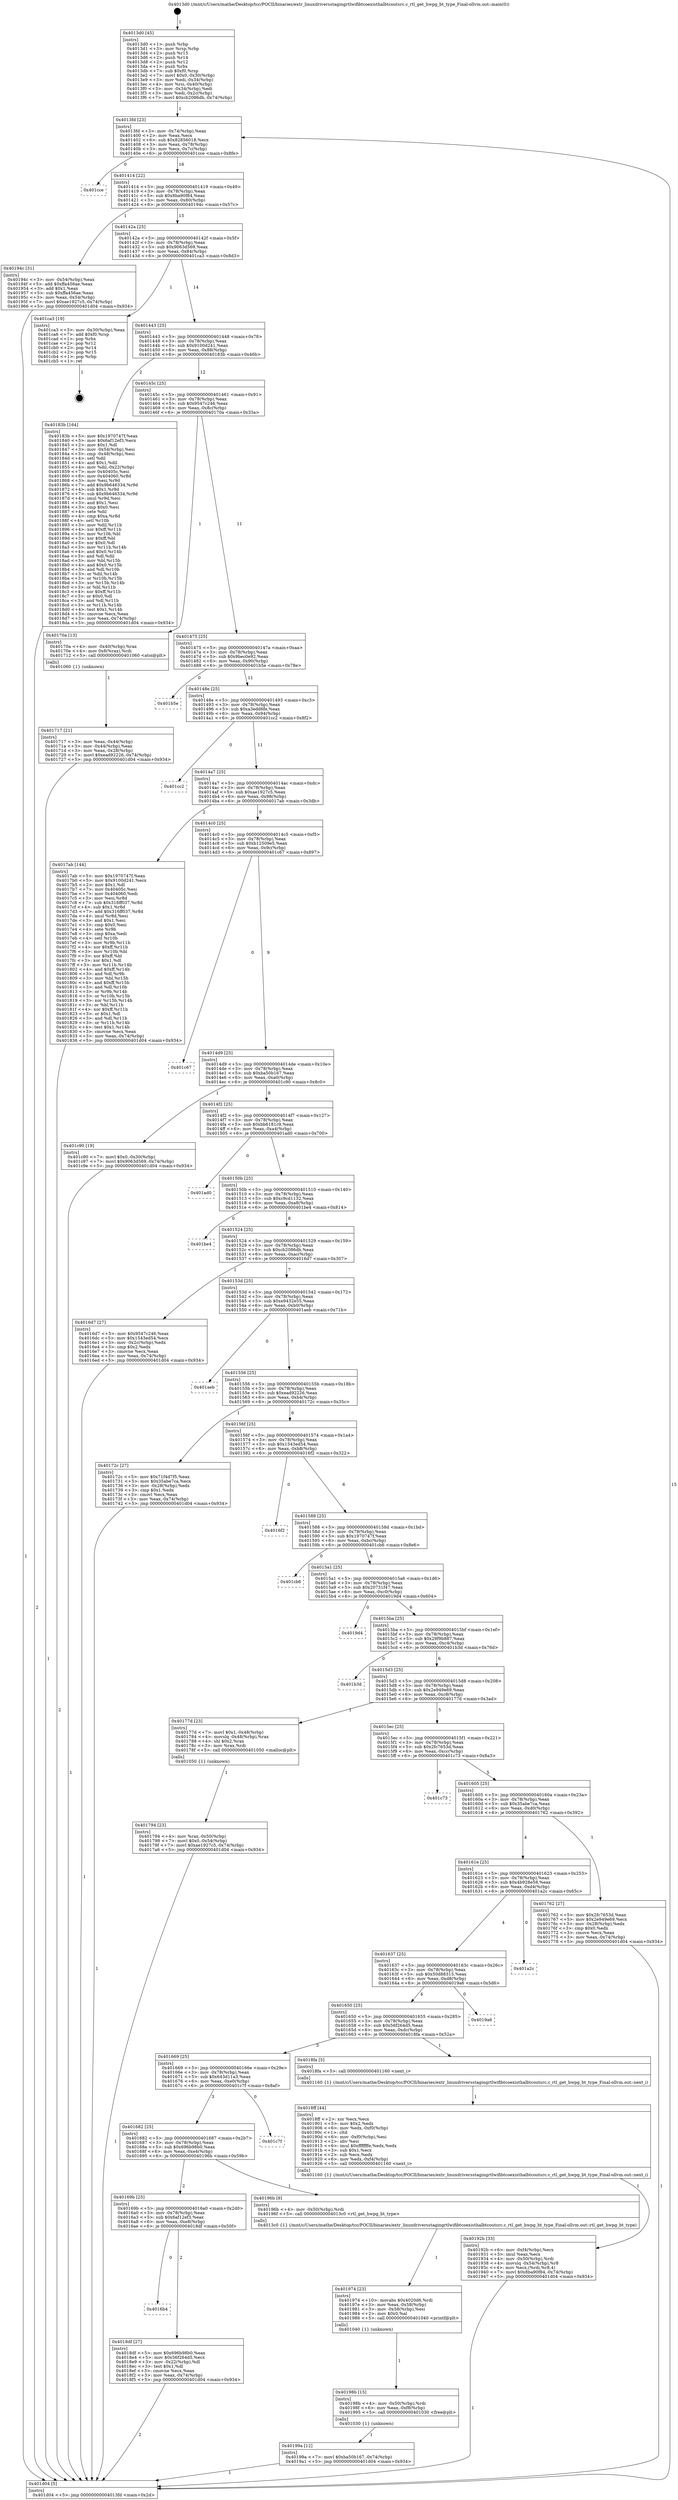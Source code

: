 digraph "0x4013d0" {
  label = "0x4013d0 (/mnt/c/Users/mathe/Desktop/tcc/POCII/binaries/extr_linuxdriversstagingrtlwifibtcoexisthalbtcoutsrc.c_rtl_get_hwpg_bt_type_Final-ollvm.out::main(0))"
  labelloc = "t"
  node[shape=record]

  Entry [label="",width=0.3,height=0.3,shape=circle,fillcolor=black,style=filled]
  "0x4013fd" [label="{
     0x4013fd [23]\l
     | [instrs]\l
     &nbsp;&nbsp;0x4013fd \<+3\>: mov -0x74(%rbp),%eax\l
     &nbsp;&nbsp;0x401400 \<+2\>: mov %eax,%ecx\l
     &nbsp;&nbsp;0x401402 \<+6\>: sub $0x82856018,%ecx\l
     &nbsp;&nbsp;0x401408 \<+3\>: mov %eax,-0x78(%rbp)\l
     &nbsp;&nbsp;0x40140b \<+3\>: mov %ecx,-0x7c(%rbp)\l
     &nbsp;&nbsp;0x40140e \<+6\>: je 0000000000401cce \<main+0x8fe\>\l
  }"]
  "0x401cce" [label="{
     0x401cce\l
  }", style=dashed]
  "0x401414" [label="{
     0x401414 [22]\l
     | [instrs]\l
     &nbsp;&nbsp;0x401414 \<+5\>: jmp 0000000000401419 \<main+0x49\>\l
     &nbsp;&nbsp;0x401419 \<+3\>: mov -0x78(%rbp),%eax\l
     &nbsp;&nbsp;0x40141c \<+5\>: sub $0x8ba90f84,%eax\l
     &nbsp;&nbsp;0x401421 \<+3\>: mov %eax,-0x80(%rbp)\l
     &nbsp;&nbsp;0x401424 \<+6\>: je 000000000040194c \<main+0x57c\>\l
  }"]
  Exit [label="",width=0.3,height=0.3,shape=circle,fillcolor=black,style=filled,peripheries=2]
  "0x40194c" [label="{
     0x40194c [31]\l
     | [instrs]\l
     &nbsp;&nbsp;0x40194c \<+3\>: mov -0x54(%rbp),%eax\l
     &nbsp;&nbsp;0x40194f \<+5\>: add $0xffa456ae,%eax\l
     &nbsp;&nbsp;0x401954 \<+3\>: add $0x1,%eax\l
     &nbsp;&nbsp;0x401957 \<+5\>: sub $0xffa456ae,%eax\l
     &nbsp;&nbsp;0x40195c \<+3\>: mov %eax,-0x54(%rbp)\l
     &nbsp;&nbsp;0x40195f \<+7\>: movl $0xae1927c5,-0x74(%rbp)\l
     &nbsp;&nbsp;0x401966 \<+5\>: jmp 0000000000401d04 \<main+0x934\>\l
  }"]
  "0x40142a" [label="{
     0x40142a [25]\l
     | [instrs]\l
     &nbsp;&nbsp;0x40142a \<+5\>: jmp 000000000040142f \<main+0x5f\>\l
     &nbsp;&nbsp;0x40142f \<+3\>: mov -0x78(%rbp),%eax\l
     &nbsp;&nbsp;0x401432 \<+5\>: sub $0x9063d569,%eax\l
     &nbsp;&nbsp;0x401437 \<+6\>: mov %eax,-0x84(%rbp)\l
     &nbsp;&nbsp;0x40143d \<+6\>: je 0000000000401ca3 \<main+0x8d3\>\l
  }"]
  "0x40199a" [label="{
     0x40199a [12]\l
     | [instrs]\l
     &nbsp;&nbsp;0x40199a \<+7\>: movl $0xba50b167,-0x74(%rbp)\l
     &nbsp;&nbsp;0x4019a1 \<+5\>: jmp 0000000000401d04 \<main+0x934\>\l
  }"]
  "0x401ca3" [label="{
     0x401ca3 [19]\l
     | [instrs]\l
     &nbsp;&nbsp;0x401ca3 \<+3\>: mov -0x30(%rbp),%eax\l
     &nbsp;&nbsp;0x401ca6 \<+7\>: add $0xf0,%rsp\l
     &nbsp;&nbsp;0x401cad \<+1\>: pop %rbx\l
     &nbsp;&nbsp;0x401cae \<+2\>: pop %r12\l
     &nbsp;&nbsp;0x401cb0 \<+2\>: pop %r14\l
     &nbsp;&nbsp;0x401cb2 \<+2\>: pop %r15\l
     &nbsp;&nbsp;0x401cb4 \<+1\>: pop %rbp\l
     &nbsp;&nbsp;0x401cb5 \<+1\>: ret\l
  }"]
  "0x401443" [label="{
     0x401443 [25]\l
     | [instrs]\l
     &nbsp;&nbsp;0x401443 \<+5\>: jmp 0000000000401448 \<main+0x78\>\l
     &nbsp;&nbsp;0x401448 \<+3\>: mov -0x78(%rbp),%eax\l
     &nbsp;&nbsp;0x40144b \<+5\>: sub $0x9100d241,%eax\l
     &nbsp;&nbsp;0x401450 \<+6\>: mov %eax,-0x88(%rbp)\l
     &nbsp;&nbsp;0x401456 \<+6\>: je 000000000040183b \<main+0x46b\>\l
  }"]
  "0x40198b" [label="{
     0x40198b [15]\l
     | [instrs]\l
     &nbsp;&nbsp;0x40198b \<+4\>: mov -0x50(%rbp),%rdi\l
     &nbsp;&nbsp;0x40198f \<+6\>: mov %eax,-0xf8(%rbp)\l
     &nbsp;&nbsp;0x401995 \<+5\>: call 0000000000401030 \<free@plt\>\l
     | [calls]\l
     &nbsp;&nbsp;0x401030 \{1\} (unknown)\l
  }"]
  "0x40183b" [label="{
     0x40183b [164]\l
     | [instrs]\l
     &nbsp;&nbsp;0x40183b \<+5\>: mov $0x1970747f,%eax\l
     &nbsp;&nbsp;0x401840 \<+5\>: mov $0x6af12ef3,%ecx\l
     &nbsp;&nbsp;0x401845 \<+2\>: mov $0x1,%dl\l
     &nbsp;&nbsp;0x401847 \<+3\>: mov -0x54(%rbp),%esi\l
     &nbsp;&nbsp;0x40184a \<+3\>: cmp -0x48(%rbp),%esi\l
     &nbsp;&nbsp;0x40184d \<+4\>: setl %dil\l
     &nbsp;&nbsp;0x401851 \<+4\>: and $0x1,%dil\l
     &nbsp;&nbsp;0x401855 \<+4\>: mov %dil,-0x22(%rbp)\l
     &nbsp;&nbsp;0x401859 \<+7\>: mov 0x40405c,%esi\l
     &nbsp;&nbsp;0x401860 \<+8\>: mov 0x404060,%r8d\l
     &nbsp;&nbsp;0x401868 \<+3\>: mov %esi,%r9d\l
     &nbsp;&nbsp;0x40186b \<+7\>: add $0x9b646334,%r9d\l
     &nbsp;&nbsp;0x401872 \<+4\>: sub $0x1,%r9d\l
     &nbsp;&nbsp;0x401876 \<+7\>: sub $0x9b646334,%r9d\l
     &nbsp;&nbsp;0x40187d \<+4\>: imul %r9d,%esi\l
     &nbsp;&nbsp;0x401881 \<+3\>: and $0x1,%esi\l
     &nbsp;&nbsp;0x401884 \<+3\>: cmp $0x0,%esi\l
     &nbsp;&nbsp;0x401887 \<+4\>: sete %dil\l
     &nbsp;&nbsp;0x40188b \<+4\>: cmp $0xa,%r8d\l
     &nbsp;&nbsp;0x40188f \<+4\>: setl %r10b\l
     &nbsp;&nbsp;0x401893 \<+3\>: mov %dil,%r11b\l
     &nbsp;&nbsp;0x401896 \<+4\>: xor $0xff,%r11b\l
     &nbsp;&nbsp;0x40189a \<+3\>: mov %r10b,%bl\l
     &nbsp;&nbsp;0x40189d \<+3\>: xor $0xff,%bl\l
     &nbsp;&nbsp;0x4018a0 \<+3\>: xor $0x0,%dl\l
     &nbsp;&nbsp;0x4018a3 \<+3\>: mov %r11b,%r14b\l
     &nbsp;&nbsp;0x4018a6 \<+4\>: and $0x0,%r14b\l
     &nbsp;&nbsp;0x4018aa \<+3\>: and %dl,%dil\l
     &nbsp;&nbsp;0x4018ad \<+3\>: mov %bl,%r15b\l
     &nbsp;&nbsp;0x4018b0 \<+4\>: and $0x0,%r15b\l
     &nbsp;&nbsp;0x4018b4 \<+3\>: and %dl,%r10b\l
     &nbsp;&nbsp;0x4018b7 \<+3\>: or %dil,%r14b\l
     &nbsp;&nbsp;0x4018ba \<+3\>: or %r10b,%r15b\l
     &nbsp;&nbsp;0x4018bd \<+3\>: xor %r15b,%r14b\l
     &nbsp;&nbsp;0x4018c0 \<+3\>: or %bl,%r11b\l
     &nbsp;&nbsp;0x4018c3 \<+4\>: xor $0xff,%r11b\l
     &nbsp;&nbsp;0x4018c7 \<+3\>: or $0x0,%dl\l
     &nbsp;&nbsp;0x4018ca \<+3\>: and %dl,%r11b\l
     &nbsp;&nbsp;0x4018cd \<+3\>: or %r11b,%r14b\l
     &nbsp;&nbsp;0x4018d0 \<+4\>: test $0x1,%r14b\l
     &nbsp;&nbsp;0x4018d4 \<+3\>: cmovne %ecx,%eax\l
     &nbsp;&nbsp;0x4018d7 \<+3\>: mov %eax,-0x74(%rbp)\l
     &nbsp;&nbsp;0x4018da \<+5\>: jmp 0000000000401d04 \<main+0x934\>\l
  }"]
  "0x40145c" [label="{
     0x40145c [25]\l
     | [instrs]\l
     &nbsp;&nbsp;0x40145c \<+5\>: jmp 0000000000401461 \<main+0x91\>\l
     &nbsp;&nbsp;0x401461 \<+3\>: mov -0x78(%rbp),%eax\l
     &nbsp;&nbsp;0x401464 \<+5\>: sub $0x9547c246,%eax\l
     &nbsp;&nbsp;0x401469 \<+6\>: mov %eax,-0x8c(%rbp)\l
     &nbsp;&nbsp;0x40146f \<+6\>: je 000000000040170a \<main+0x33a\>\l
  }"]
  "0x401974" [label="{
     0x401974 [23]\l
     | [instrs]\l
     &nbsp;&nbsp;0x401974 \<+10\>: movabs $0x4020d6,%rdi\l
     &nbsp;&nbsp;0x40197e \<+3\>: mov %eax,-0x58(%rbp)\l
     &nbsp;&nbsp;0x401981 \<+3\>: mov -0x58(%rbp),%esi\l
     &nbsp;&nbsp;0x401984 \<+2\>: mov $0x0,%al\l
     &nbsp;&nbsp;0x401986 \<+5\>: call 0000000000401040 \<printf@plt\>\l
     | [calls]\l
     &nbsp;&nbsp;0x401040 \{1\} (unknown)\l
  }"]
  "0x40170a" [label="{
     0x40170a [13]\l
     | [instrs]\l
     &nbsp;&nbsp;0x40170a \<+4\>: mov -0x40(%rbp),%rax\l
     &nbsp;&nbsp;0x40170e \<+4\>: mov 0x8(%rax),%rdi\l
     &nbsp;&nbsp;0x401712 \<+5\>: call 0000000000401060 \<atoi@plt\>\l
     | [calls]\l
     &nbsp;&nbsp;0x401060 \{1\} (unknown)\l
  }"]
  "0x401475" [label="{
     0x401475 [25]\l
     | [instrs]\l
     &nbsp;&nbsp;0x401475 \<+5\>: jmp 000000000040147a \<main+0xaa\>\l
     &nbsp;&nbsp;0x40147a \<+3\>: mov -0x78(%rbp),%eax\l
     &nbsp;&nbsp;0x40147d \<+5\>: sub $0x9bec0e92,%eax\l
     &nbsp;&nbsp;0x401482 \<+6\>: mov %eax,-0x90(%rbp)\l
     &nbsp;&nbsp;0x401488 \<+6\>: je 0000000000401b5e \<main+0x78e\>\l
  }"]
  "0x40192b" [label="{
     0x40192b [33]\l
     | [instrs]\l
     &nbsp;&nbsp;0x40192b \<+6\>: mov -0xf4(%rbp),%ecx\l
     &nbsp;&nbsp;0x401931 \<+3\>: imul %eax,%ecx\l
     &nbsp;&nbsp;0x401934 \<+4\>: mov -0x50(%rbp),%rdi\l
     &nbsp;&nbsp;0x401938 \<+4\>: movslq -0x54(%rbp),%r8\l
     &nbsp;&nbsp;0x40193c \<+4\>: mov %ecx,(%rdi,%r8,4)\l
     &nbsp;&nbsp;0x401940 \<+7\>: movl $0x8ba90f84,-0x74(%rbp)\l
     &nbsp;&nbsp;0x401947 \<+5\>: jmp 0000000000401d04 \<main+0x934\>\l
  }"]
  "0x401b5e" [label="{
     0x401b5e\l
  }", style=dashed]
  "0x40148e" [label="{
     0x40148e [25]\l
     | [instrs]\l
     &nbsp;&nbsp;0x40148e \<+5\>: jmp 0000000000401493 \<main+0xc3\>\l
     &nbsp;&nbsp;0x401493 \<+3\>: mov -0x78(%rbp),%eax\l
     &nbsp;&nbsp;0x401496 \<+5\>: sub $0xa3edd6fe,%eax\l
     &nbsp;&nbsp;0x40149b \<+6\>: mov %eax,-0x94(%rbp)\l
     &nbsp;&nbsp;0x4014a1 \<+6\>: je 0000000000401cc2 \<main+0x8f2\>\l
  }"]
  "0x4018ff" [label="{
     0x4018ff [44]\l
     | [instrs]\l
     &nbsp;&nbsp;0x4018ff \<+2\>: xor %ecx,%ecx\l
     &nbsp;&nbsp;0x401901 \<+5\>: mov $0x2,%edx\l
     &nbsp;&nbsp;0x401906 \<+6\>: mov %edx,-0xf0(%rbp)\l
     &nbsp;&nbsp;0x40190c \<+1\>: cltd\l
     &nbsp;&nbsp;0x40190d \<+6\>: mov -0xf0(%rbp),%esi\l
     &nbsp;&nbsp;0x401913 \<+2\>: idiv %esi\l
     &nbsp;&nbsp;0x401915 \<+6\>: imul $0xfffffffe,%edx,%edx\l
     &nbsp;&nbsp;0x40191b \<+3\>: sub $0x1,%ecx\l
     &nbsp;&nbsp;0x40191e \<+2\>: sub %ecx,%edx\l
     &nbsp;&nbsp;0x401920 \<+6\>: mov %edx,-0xf4(%rbp)\l
     &nbsp;&nbsp;0x401926 \<+5\>: call 0000000000401160 \<next_i\>\l
     | [calls]\l
     &nbsp;&nbsp;0x401160 \{1\} (/mnt/c/Users/mathe/Desktop/tcc/POCII/binaries/extr_linuxdriversstagingrtlwifibtcoexisthalbtcoutsrc.c_rtl_get_hwpg_bt_type_Final-ollvm.out::next_i)\l
  }"]
  "0x401cc2" [label="{
     0x401cc2\l
  }", style=dashed]
  "0x4014a7" [label="{
     0x4014a7 [25]\l
     | [instrs]\l
     &nbsp;&nbsp;0x4014a7 \<+5\>: jmp 00000000004014ac \<main+0xdc\>\l
     &nbsp;&nbsp;0x4014ac \<+3\>: mov -0x78(%rbp),%eax\l
     &nbsp;&nbsp;0x4014af \<+5\>: sub $0xae1927c5,%eax\l
     &nbsp;&nbsp;0x4014b4 \<+6\>: mov %eax,-0x98(%rbp)\l
     &nbsp;&nbsp;0x4014ba \<+6\>: je 00000000004017ab \<main+0x3db\>\l
  }"]
  "0x4016b4" [label="{
     0x4016b4\l
  }", style=dashed]
  "0x4017ab" [label="{
     0x4017ab [144]\l
     | [instrs]\l
     &nbsp;&nbsp;0x4017ab \<+5\>: mov $0x1970747f,%eax\l
     &nbsp;&nbsp;0x4017b0 \<+5\>: mov $0x9100d241,%ecx\l
     &nbsp;&nbsp;0x4017b5 \<+2\>: mov $0x1,%dl\l
     &nbsp;&nbsp;0x4017b7 \<+7\>: mov 0x40405c,%esi\l
     &nbsp;&nbsp;0x4017be \<+7\>: mov 0x404060,%edi\l
     &nbsp;&nbsp;0x4017c5 \<+3\>: mov %esi,%r8d\l
     &nbsp;&nbsp;0x4017c8 \<+7\>: sub $0x316ff037,%r8d\l
     &nbsp;&nbsp;0x4017cf \<+4\>: sub $0x1,%r8d\l
     &nbsp;&nbsp;0x4017d3 \<+7\>: add $0x316ff037,%r8d\l
     &nbsp;&nbsp;0x4017da \<+4\>: imul %r8d,%esi\l
     &nbsp;&nbsp;0x4017de \<+3\>: and $0x1,%esi\l
     &nbsp;&nbsp;0x4017e1 \<+3\>: cmp $0x0,%esi\l
     &nbsp;&nbsp;0x4017e4 \<+4\>: sete %r9b\l
     &nbsp;&nbsp;0x4017e8 \<+3\>: cmp $0xa,%edi\l
     &nbsp;&nbsp;0x4017eb \<+4\>: setl %r10b\l
     &nbsp;&nbsp;0x4017ef \<+3\>: mov %r9b,%r11b\l
     &nbsp;&nbsp;0x4017f2 \<+4\>: xor $0xff,%r11b\l
     &nbsp;&nbsp;0x4017f6 \<+3\>: mov %r10b,%bl\l
     &nbsp;&nbsp;0x4017f9 \<+3\>: xor $0xff,%bl\l
     &nbsp;&nbsp;0x4017fc \<+3\>: xor $0x1,%dl\l
     &nbsp;&nbsp;0x4017ff \<+3\>: mov %r11b,%r14b\l
     &nbsp;&nbsp;0x401802 \<+4\>: and $0xff,%r14b\l
     &nbsp;&nbsp;0x401806 \<+3\>: and %dl,%r9b\l
     &nbsp;&nbsp;0x401809 \<+3\>: mov %bl,%r15b\l
     &nbsp;&nbsp;0x40180c \<+4\>: and $0xff,%r15b\l
     &nbsp;&nbsp;0x401810 \<+3\>: and %dl,%r10b\l
     &nbsp;&nbsp;0x401813 \<+3\>: or %r9b,%r14b\l
     &nbsp;&nbsp;0x401816 \<+3\>: or %r10b,%r15b\l
     &nbsp;&nbsp;0x401819 \<+3\>: xor %r15b,%r14b\l
     &nbsp;&nbsp;0x40181c \<+3\>: or %bl,%r11b\l
     &nbsp;&nbsp;0x40181f \<+4\>: xor $0xff,%r11b\l
     &nbsp;&nbsp;0x401823 \<+3\>: or $0x1,%dl\l
     &nbsp;&nbsp;0x401826 \<+3\>: and %dl,%r11b\l
     &nbsp;&nbsp;0x401829 \<+3\>: or %r11b,%r14b\l
     &nbsp;&nbsp;0x40182c \<+4\>: test $0x1,%r14b\l
     &nbsp;&nbsp;0x401830 \<+3\>: cmovne %ecx,%eax\l
     &nbsp;&nbsp;0x401833 \<+3\>: mov %eax,-0x74(%rbp)\l
     &nbsp;&nbsp;0x401836 \<+5\>: jmp 0000000000401d04 \<main+0x934\>\l
  }"]
  "0x4014c0" [label="{
     0x4014c0 [25]\l
     | [instrs]\l
     &nbsp;&nbsp;0x4014c0 \<+5\>: jmp 00000000004014c5 \<main+0xf5\>\l
     &nbsp;&nbsp;0x4014c5 \<+3\>: mov -0x78(%rbp),%eax\l
     &nbsp;&nbsp;0x4014c8 \<+5\>: sub $0xb12509e5,%eax\l
     &nbsp;&nbsp;0x4014cd \<+6\>: mov %eax,-0x9c(%rbp)\l
     &nbsp;&nbsp;0x4014d3 \<+6\>: je 0000000000401c67 \<main+0x897\>\l
  }"]
  "0x4018df" [label="{
     0x4018df [27]\l
     | [instrs]\l
     &nbsp;&nbsp;0x4018df \<+5\>: mov $0x696b98b0,%eax\l
     &nbsp;&nbsp;0x4018e4 \<+5\>: mov $0x56f264d5,%ecx\l
     &nbsp;&nbsp;0x4018e9 \<+3\>: mov -0x22(%rbp),%dl\l
     &nbsp;&nbsp;0x4018ec \<+3\>: test $0x1,%dl\l
     &nbsp;&nbsp;0x4018ef \<+3\>: cmovne %ecx,%eax\l
     &nbsp;&nbsp;0x4018f2 \<+3\>: mov %eax,-0x74(%rbp)\l
     &nbsp;&nbsp;0x4018f5 \<+5\>: jmp 0000000000401d04 \<main+0x934\>\l
  }"]
  "0x401c67" [label="{
     0x401c67\l
  }", style=dashed]
  "0x4014d9" [label="{
     0x4014d9 [25]\l
     | [instrs]\l
     &nbsp;&nbsp;0x4014d9 \<+5\>: jmp 00000000004014de \<main+0x10e\>\l
     &nbsp;&nbsp;0x4014de \<+3\>: mov -0x78(%rbp),%eax\l
     &nbsp;&nbsp;0x4014e1 \<+5\>: sub $0xba50b167,%eax\l
     &nbsp;&nbsp;0x4014e6 \<+6\>: mov %eax,-0xa0(%rbp)\l
     &nbsp;&nbsp;0x4014ec \<+6\>: je 0000000000401c90 \<main+0x8c0\>\l
  }"]
  "0x40169b" [label="{
     0x40169b [25]\l
     | [instrs]\l
     &nbsp;&nbsp;0x40169b \<+5\>: jmp 00000000004016a0 \<main+0x2d0\>\l
     &nbsp;&nbsp;0x4016a0 \<+3\>: mov -0x78(%rbp),%eax\l
     &nbsp;&nbsp;0x4016a3 \<+5\>: sub $0x6af12ef3,%eax\l
     &nbsp;&nbsp;0x4016a8 \<+6\>: mov %eax,-0xe8(%rbp)\l
     &nbsp;&nbsp;0x4016ae \<+6\>: je 00000000004018df \<main+0x50f\>\l
  }"]
  "0x401c90" [label="{
     0x401c90 [19]\l
     | [instrs]\l
     &nbsp;&nbsp;0x401c90 \<+7\>: movl $0x0,-0x30(%rbp)\l
     &nbsp;&nbsp;0x401c97 \<+7\>: movl $0x9063d569,-0x74(%rbp)\l
     &nbsp;&nbsp;0x401c9e \<+5\>: jmp 0000000000401d04 \<main+0x934\>\l
  }"]
  "0x4014f2" [label="{
     0x4014f2 [25]\l
     | [instrs]\l
     &nbsp;&nbsp;0x4014f2 \<+5\>: jmp 00000000004014f7 \<main+0x127\>\l
     &nbsp;&nbsp;0x4014f7 \<+3\>: mov -0x78(%rbp),%eax\l
     &nbsp;&nbsp;0x4014fa \<+5\>: sub $0xbb6181c9,%eax\l
     &nbsp;&nbsp;0x4014ff \<+6\>: mov %eax,-0xa4(%rbp)\l
     &nbsp;&nbsp;0x401505 \<+6\>: je 0000000000401ad0 \<main+0x700\>\l
  }"]
  "0x40196b" [label="{
     0x40196b [9]\l
     | [instrs]\l
     &nbsp;&nbsp;0x40196b \<+4\>: mov -0x50(%rbp),%rdi\l
     &nbsp;&nbsp;0x40196f \<+5\>: call 00000000004013c0 \<rtl_get_hwpg_bt_type\>\l
     | [calls]\l
     &nbsp;&nbsp;0x4013c0 \{1\} (/mnt/c/Users/mathe/Desktop/tcc/POCII/binaries/extr_linuxdriversstagingrtlwifibtcoexisthalbtcoutsrc.c_rtl_get_hwpg_bt_type_Final-ollvm.out::rtl_get_hwpg_bt_type)\l
  }"]
  "0x401ad0" [label="{
     0x401ad0\l
  }", style=dashed]
  "0x40150b" [label="{
     0x40150b [25]\l
     | [instrs]\l
     &nbsp;&nbsp;0x40150b \<+5\>: jmp 0000000000401510 \<main+0x140\>\l
     &nbsp;&nbsp;0x401510 \<+3\>: mov -0x78(%rbp),%eax\l
     &nbsp;&nbsp;0x401513 \<+5\>: sub $0xc9cd1132,%eax\l
     &nbsp;&nbsp;0x401518 \<+6\>: mov %eax,-0xa8(%rbp)\l
     &nbsp;&nbsp;0x40151e \<+6\>: je 0000000000401be4 \<main+0x814\>\l
  }"]
  "0x401682" [label="{
     0x401682 [25]\l
     | [instrs]\l
     &nbsp;&nbsp;0x401682 \<+5\>: jmp 0000000000401687 \<main+0x2b7\>\l
     &nbsp;&nbsp;0x401687 \<+3\>: mov -0x78(%rbp),%eax\l
     &nbsp;&nbsp;0x40168a \<+5\>: sub $0x696b98b0,%eax\l
     &nbsp;&nbsp;0x40168f \<+6\>: mov %eax,-0xe4(%rbp)\l
     &nbsp;&nbsp;0x401695 \<+6\>: je 000000000040196b \<main+0x59b\>\l
  }"]
  "0x401be4" [label="{
     0x401be4\l
  }", style=dashed]
  "0x401524" [label="{
     0x401524 [25]\l
     | [instrs]\l
     &nbsp;&nbsp;0x401524 \<+5\>: jmp 0000000000401529 \<main+0x159\>\l
     &nbsp;&nbsp;0x401529 \<+3\>: mov -0x78(%rbp),%eax\l
     &nbsp;&nbsp;0x40152c \<+5\>: sub $0xcb2086db,%eax\l
     &nbsp;&nbsp;0x401531 \<+6\>: mov %eax,-0xac(%rbp)\l
     &nbsp;&nbsp;0x401537 \<+6\>: je 00000000004016d7 \<main+0x307\>\l
  }"]
  "0x401c7f" [label="{
     0x401c7f\l
  }", style=dashed]
  "0x4016d7" [label="{
     0x4016d7 [27]\l
     | [instrs]\l
     &nbsp;&nbsp;0x4016d7 \<+5\>: mov $0x9547c246,%eax\l
     &nbsp;&nbsp;0x4016dc \<+5\>: mov $0x1543ed54,%ecx\l
     &nbsp;&nbsp;0x4016e1 \<+3\>: mov -0x2c(%rbp),%edx\l
     &nbsp;&nbsp;0x4016e4 \<+3\>: cmp $0x2,%edx\l
     &nbsp;&nbsp;0x4016e7 \<+3\>: cmovne %ecx,%eax\l
     &nbsp;&nbsp;0x4016ea \<+3\>: mov %eax,-0x74(%rbp)\l
     &nbsp;&nbsp;0x4016ed \<+5\>: jmp 0000000000401d04 \<main+0x934\>\l
  }"]
  "0x40153d" [label="{
     0x40153d [25]\l
     | [instrs]\l
     &nbsp;&nbsp;0x40153d \<+5\>: jmp 0000000000401542 \<main+0x172\>\l
     &nbsp;&nbsp;0x401542 \<+3\>: mov -0x78(%rbp),%eax\l
     &nbsp;&nbsp;0x401545 \<+5\>: sub $0xe9432e55,%eax\l
     &nbsp;&nbsp;0x40154a \<+6\>: mov %eax,-0xb0(%rbp)\l
     &nbsp;&nbsp;0x401550 \<+6\>: je 0000000000401aeb \<main+0x71b\>\l
  }"]
  "0x401d04" [label="{
     0x401d04 [5]\l
     | [instrs]\l
     &nbsp;&nbsp;0x401d04 \<+5\>: jmp 00000000004013fd \<main+0x2d\>\l
  }"]
  "0x4013d0" [label="{
     0x4013d0 [45]\l
     | [instrs]\l
     &nbsp;&nbsp;0x4013d0 \<+1\>: push %rbp\l
     &nbsp;&nbsp;0x4013d1 \<+3\>: mov %rsp,%rbp\l
     &nbsp;&nbsp;0x4013d4 \<+2\>: push %r15\l
     &nbsp;&nbsp;0x4013d6 \<+2\>: push %r14\l
     &nbsp;&nbsp;0x4013d8 \<+2\>: push %r12\l
     &nbsp;&nbsp;0x4013da \<+1\>: push %rbx\l
     &nbsp;&nbsp;0x4013db \<+7\>: sub $0xf0,%rsp\l
     &nbsp;&nbsp;0x4013e2 \<+7\>: movl $0x0,-0x30(%rbp)\l
     &nbsp;&nbsp;0x4013e9 \<+3\>: mov %edi,-0x34(%rbp)\l
     &nbsp;&nbsp;0x4013ec \<+4\>: mov %rsi,-0x40(%rbp)\l
     &nbsp;&nbsp;0x4013f0 \<+3\>: mov -0x34(%rbp),%edi\l
     &nbsp;&nbsp;0x4013f3 \<+3\>: mov %edi,-0x2c(%rbp)\l
     &nbsp;&nbsp;0x4013f6 \<+7\>: movl $0xcb2086db,-0x74(%rbp)\l
  }"]
  "0x401717" [label="{
     0x401717 [21]\l
     | [instrs]\l
     &nbsp;&nbsp;0x401717 \<+3\>: mov %eax,-0x44(%rbp)\l
     &nbsp;&nbsp;0x40171a \<+3\>: mov -0x44(%rbp),%eax\l
     &nbsp;&nbsp;0x40171d \<+3\>: mov %eax,-0x28(%rbp)\l
     &nbsp;&nbsp;0x401720 \<+7\>: movl $0xead92226,-0x74(%rbp)\l
     &nbsp;&nbsp;0x401727 \<+5\>: jmp 0000000000401d04 \<main+0x934\>\l
  }"]
  "0x401669" [label="{
     0x401669 [25]\l
     | [instrs]\l
     &nbsp;&nbsp;0x401669 \<+5\>: jmp 000000000040166e \<main+0x29e\>\l
     &nbsp;&nbsp;0x40166e \<+3\>: mov -0x78(%rbp),%eax\l
     &nbsp;&nbsp;0x401671 \<+5\>: sub $0x643d11a3,%eax\l
     &nbsp;&nbsp;0x401676 \<+6\>: mov %eax,-0xe0(%rbp)\l
     &nbsp;&nbsp;0x40167c \<+6\>: je 0000000000401c7f \<main+0x8af\>\l
  }"]
  "0x401aeb" [label="{
     0x401aeb\l
  }", style=dashed]
  "0x401556" [label="{
     0x401556 [25]\l
     | [instrs]\l
     &nbsp;&nbsp;0x401556 \<+5\>: jmp 000000000040155b \<main+0x18b\>\l
     &nbsp;&nbsp;0x40155b \<+3\>: mov -0x78(%rbp),%eax\l
     &nbsp;&nbsp;0x40155e \<+5\>: sub $0xead92226,%eax\l
     &nbsp;&nbsp;0x401563 \<+6\>: mov %eax,-0xb4(%rbp)\l
     &nbsp;&nbsp;0x401569 \<+6\>: je 000000000040172c \<main+0x35c\>\l
  }"]
  "0x4018fa" [label="{
     0x4018fa [5]\l
     | [instrs]\l
     &nbsp;&nbsp;0x4018fa \<+5\>: call 0000000000401160 \<next_i\>\l
     | [calls]\l
     &nbsp;&nbsp;0x401160 \{1\} (/mnt/c/Users/mathe/Desktop/tcc/POCII/binaries/extr_linuxdriversstagingrtlwifibtcoexisthalbtcoutsrc.c_rtl_get_hwpg_bt_type_Final-ollvm.out::next_i)\l
  }"]
  "0x40172c" [label="{
     0x40172c [27]\l
     | [instrs]\l
     &nbsp;&nbsp;0x40172c \<+5\>: mov $0x71f4d7f5,%eax\l
     &nbsp;&nbsp;0x401731 \<+5\>: mov $0x35abe7ca,%ecx\l
     &nbsp;&nbsp;0x401736 \<+3\>: mov -0x28(%rbp),%edx\l
     &nbsp;&nbsp;0x401739 \<+3\>: cmp $0x1,%edx\l
     &nbsp;&nbsp;0x40173c \<+3\>: cmovl %ecx,%eax\l
     &nbsp;&nbsp;0x40173f \<+3\>: mov %eax,-0x74(%rbp)\l
     &nbsp;&nbsp;0x401742 \<+5\>: jmp 0000000000401d04 \<main+0x934\>\l
  }"]
  "0x40156f" [label="{
     0x40156f [25]\l
     | [instrs]\l
     &nbsp;&nbsp;0x40156f \<+5\>: jmp 0000000000401574 \<main+0x1a4\>\l
     &nbsp;&nbsp;0x401574 \<+3\>: mov -0x78(%rbp),%eax\l
     &nbsp;&nbsp;0x401577 \<+5\>: sub $0x1543ed54,%eax\l
     &nbsp;&nbsp;0x40157c \<+6\>: mov %eax,-0xb8(%rbp)\l
     &nbsp;&nbsp;0x401582 \<+6\>: je 00000000004016f2 \<main+0x322\>\l
  }"]
  "0x401650" [label="{
     0x401650 [25]\l
     | [instrs]\l
     &nbsp;&nbsp;0x401650 \<+5\>: jmp 0000000000401655 \<main+0x285\>\l
     &nbsp;&nbsp;0x401655 \<+3\>: mov -0x78(%rbp),%eax\l
     &nbsp;&nbsp;0x401658 \<+5\>: sub $0x56f264d5,%eax\l
     &nbsp;&nbsp;0x40165d \<+6\>: mov %eax,-0xdc(%rbp)\l
     &nbsp;&nbsp;0x401663 \<+6\>: je 00000000004018fa \<main+0x52a\>\l
  }"]
  "0x4016f2" [label="{
     0x4016f2\l
  }", style=dashed]
  "0x401588" [label="{
     0x401588 [25]\l
     | [instrs]\l
     &nbsp;&nbsp;0x401588 \<+5\>: jmp 000000000040158d \<main+0x1bd\>\l
     &nbsp;&nbsp;0x40158d \<+3\>: mov -0x78(%rbp),%eax\l
     &nbsp;&nbsp;0x401590 \<+5\>: sub $0x1970747f,%eax\l
     &nbsp;&nbsp;0x401595 \<+6\>: mov %eax,-0xbc(%rbp)\l
     &nbsp;&nbsp;0x40159b \<+6\>: je 0000000000401cb6 \<main+0x8e6\>\l
  }"]
  "0x4019a6" [label="{
     0x4019a6\l
  }", style=dashed]
  "0x401cb6" [label="{
     0x401cb6\l
  }", style=dashed]
  "0x4015a1" [label="{
     0x4015a1 [25]\l
     | [instrs]\l
     &nbsp;&nbsp;0x4015a1 \<+5\>: jmp 00000000004015a6 \<main+0x1d6\>\l
     &nbsp;&nbsp;0x4015a6 \<+3\>: mov -0x78(%rbp),%eax\l
     &nbsp;&nbsp;0x4015a9 \<+5\>: sub $0x20731f47,%eax\l
     &nbsp;&nbsp;0x4015ae \<+6\>: mov %eax,-0xc0(%rbp)\l
     &nbsp;&nbsp;0x4015b4 \<+6\>: je 00000000004019d4 \<main+0x604\>\l
  }"]
  "0x401637" [label="{
     0x401637 [25]\l
     | [instrs]\l
     &nbsp;&nbsp;0x401637 \<+5\>: jmp 000000000040163c \<main+0x26c\>\l
     &nbsp;&nbsp;0x40163c \<+3\>: mov -0x78(%rbp),%eax\l
     &nbsp;&nbsp;0x40163f \<+5\>: sub $0x50d88315,%eax\l
     &nbsp;&nbsp;0x401644 \<+6\>: mov %eax,-0xd8(%rbp)\l
     &nbsp;&nbsp;0x40164a \<+6\>: je 00000000004019a6 \<main+0x5d6\>\l
  }"]
  "0x4019d4" [label="{
     0x4019d4\l
  }", style=dashed]
  "0x4015ba" [label="{
     0x4015ba [25]\l
     | [instrs]\l
     &nbsp;&nbsp;0x4015ba \<+5\>: jmp 00000000004015bf \<main+0x1ef\>\l
     &nbsp;&nbsp;0x4015bf \<+3\>: mov -0x78(%rbp),%eax\l
     &nbsp;&nbsp;0x4015c2 \<+5\>: sub $0x29f9b887,%eax\l
     &nbsp;&nbsp;0x4015c7 \<+6\>: mov %eax,-0xc4(%rbp)\l
     &nbsp;&nbsp;0x4015cd \<+6\>: je 0000000000401b3d \<main+0x76d\>\l
  }"]
  "0x401a2c" [label="{
     0x401a2c\l
  }", style=dashed]
  "0x401b3d" [label="{
     0x401b3d\l
  }", style=dashed]
  "0x4015d3" [label="{
     0x4015d3 [25]\l
     | [instrs]\l
     &nbsp;&nbsp;0x4015d3 \<+5\>: jmp 00000000004015d8 \<main+0x208\>\l
     &nbsp;&nbsp;0x4015d8 \<+3\>: mov -0x78(%rbp),%eax\l
     &nbsp;&nbsp;0x4015db \<+5\>: sub $0x2e949e69,%eax\l
     &nbsp;&nbsp;0x4015e0 \<+6\>: mov %eax,-0xc8(%rbp)\l
     &nbsp;&nbsp;0x4015e6 \<+6\>: je 000000000040177d \<main+0x3ad\>\l
  }"]
  "0x401794" [label="{
     0x401794 [23]\l
     | [instrs]\l
     &nbsp;&nbsp;0x401794 \<+4\>: mov %rax,-0x50(%rbp)\l
     &nbsp;&nbsp;0x401798 \<+7\>: movl $0x0,-0x54(%rbp)\l
     &nbsp;&nbsp;0x40179f \<+7\>: movl $0xae1927c5,-0x74(%rbp)\l
     &nbsp;&nbsp;0x4017a6 \<+5\>: jmp 0000000000401d04 \<main+0x934\>\l
  }"]
  "0x40177d" [label="{
     0x40177d [23]\l
     | [instrs]\l
     &nbsp;&nbsp;0x40177d \<+7\>: movl $0x1,-0x48(%rbp)\l
     &nbsp;&nbsp;0x401784 \<+4\>: movslq -0x48(%rbp),%rax\l
     &nbsp;&nbsp;0x401788 \<+4\>: shl $0x2,%rax\l
     &nbsp;&nbsp;0x40178c \<+3\>: mov %rax,%rdi\l
     &nbsp;&nbsp;0x40178f \<+5\>: call 0000000000401050 \<malloc@plt\>\l
     | [calls]\l
     &nbsp;&nbsp;0x401050 \{1\} (unknown)\l
  }"]
  "0x4015ec" [label="{
     0x4015ec [25]\l
     | [instrs]\l
     &nbsp;&nbsp;0x4015ec \<+5\>: jmp 00000000004015f1 \<main+0x221\>\l
     &nbsp;&nbsp;0x4015f1 \<+3\>: mov -0x78(%rbp),%eax\l
     &nbsp;&nbsp;0x4015f4 \<+5\>: sub $0x2fc7653d,%eax\l
     &nbsp;&nbsp;0x4015f9 \<+6\>: mov %eax,-0xcc(%rbp)\l
     &nbsp;&nbsp;0x4015ff \<+6\>: je 0000000000401c73 \<main+0x8a3\>\l
  }"]
  "0x40161e" [label="{
     0x40161e [25]\l
     | [instrs]\l
     &nbsp;&nbsp;0x40161e \<+5\>: jmp 0000000000401623 \<main+0x253\>\l
     &nbsp;&nbsp;0x401623 \<+3\>: mov -0x78(%rbp),%eax\l
     &nbsp;&nbsp;0x401626 \<+5\>: sub $0x4b928e58,%eax\l
     &nbsp;&nbsp;0x40162b \<+6\>: mov %eax,-0xd4(%rbp)\l
     &nbsp;&nbsp;0x401631 \<+6\>: je 0000000000401a2c \<main+0x65c\>\l
  }"]
  "0x401c73" [label="{
     0x401c73\l
  }", style=dashed]
  "0x401605" [label="{
     0x401605 [25]\l
     | [instrs]\l
     &nbsp;&nbsp;0x401605 \<+5\>: jmp 000000000040160a \<main+0x23a\>\l
     &nbsp;&nbsp;0x40160a \<+3\>: mov -0x78(%rbp),%eax\l
     &nbsp;&nbsp;0x40160d \<+5\>: sub $0x35abe7ca,%eax\l
     &nbsp;&nbsp;0x401612 \<+6\>: mov %eax,-0xd0(%rbp)\l
     &nbsp;&nbsp;0x401618 \<+6\>: je 0000000000401762 \<main+0x392\>\l
  }"]
  "0x401762" [label="{
     0x401762 [27]\l
     | [instrs]\l
     &nbsp;&nbsp;0x401762 \<+5\>: mov $0x2fc7653d,%eax\l
     &nbsp;&nbsp;0x401767 \<+5\>: mov $0x2e949e69,%ecx\l
     &nbsp;&nbsp;0x40176c \<+3\>: mov -0x28(%rbp),%edx\l
     &nbsp;&nbsp;0x40176f \<+3\>: cmp $0x0,%edx\l
     &nbsp;&nbsp;0x401772 \<+3\>: cmove %ecx,%eax\l
     &nbsp;&nbsp;0x401775 \<+3\>: mov %eax,-0x74(%rbp)\l
     &nbsp;&nbsp;0x401778 \<+5\>: jmp 0000000000401d04 \<main+0x934\>\l
  }"]
  Entry -> "0x4013d0" [label=" 1"]
  "0x4013fd" -> "0x401cce" [label=" 0"]
  "0x4013fd" -> "0x401414" [label=" 16"]
  "0x401ca3" -> Exit [label=" 1"]
  "0x401414" -> "0x40194c" [label=" 1"]
  "0x401414" -> "0x40142a" [label=" 15"]
  "0x401c90" -> "0x401d04" [label=" 1"]
  "0x40142a" -> "0x401ca3" [label=" 1"]
  "0x40142a" -> "0x401443" [label=" 14"]
  "0x40199a" -> "0x401d04" [label=" 1"]
  "0x401443" -> "0x40183b" [label=" 2"]
  "0x401443" -> "0x40145c" [label=" 12"]
  "0x40198b" -> "0x40199a" [label=" 1"]
  "0x40145c" -> "0x40170a" [label=" 1"]
  "0x40145c" -> "0x401475" [label=" 11"]
  "0x401974" -> "0x40198b" [label=" 1"]
  "0x401475" -> "0x401b5e" [label=" 0"]
  "0x401475" -> "0x40148e" [label=" 11"]
  "0x40196b" -> "0x401974" [label=" 1"]
  "0x40148e" -> "0x401cc2" [label=" 0"]
  "0x40148e" -> "0x4014a7" [label=" 11"]
  "0x40194c" -> "0x401d04" [label=" 1"]
  "0x4014a7" -> "0x4017ab" [label=" 2"]
  "0x4014a7" -> "0x4014c0" [label=" 9"]
  "0x40192b" -> "0x401d04" [label=" 1"]
  "0x4014c0" -> "0x401c67" [label=" 0"]
  "0x4014c0" -> "0x4014d9" [label=" 9"]
  "0x4018ff" -> "0x40192b" [label=" 1"]
  "0x4014d9" -> "0x401c90" [label=" 1"]
  "0x4014d9" -> "0x4014f2" [label=" 8"]
  "0x4018df" -> "0x401d04" [label=" 2"]
  "0x4014f2" -> "0x401ad0" [label=" 0"]
  "0x4014f2" -> "0x40150b" [label=" 8"]
  "0x40169b" -> "0x4016b4" [label=" 0"]
  "0x40150b" -> "0x401be4" [label=" 0"]
  "0x40150b" -> "0x401524" [label=" 8"]
  "0x4018fa" -> "0x4018ff" [label=" 1"]
  "0x401524" -> "0x4016d7" [label=" 1"]
  "0x401524" -> "0x40153d" [label=" 7"]
  "0x4016d7" -> "0x401d04" [label=" 1"]
  "0x4013d0" -> "0x4013fd" [label=" 1"]
  "0x401d04" -> "0x4013fd" [label=" 15"]
  "0x40170a" -> "0x401717" [label=" 1"]
  "0x401717" -> "0x401d04" [label=" 1"]
  "0x401682" -> "0x40169b" [label=" 2"]
  "0x40153d" -> "0x401aeb" [label=" 0"]
  "0x40153d" -> "0x401556" [label=" 7"]
  "0x40169b" -> "0x4018df" [label=" 2"]
  "0x401556" -> "0x40172c" [label=" 1"]
  "0x401556" -> "0x40156f" [label=" 6"]
  "0x40172c" -> "0x401d04" [label=" 1"]
  "0x401669" -> "0x401682" [label=" 3"]
  "0x40156f" -> "0x4016f2" [label=" 0"]
  "0x40156f" -> "0x401588" [label=" 6"]
  "0x401682" -> "0x40196b" [label=" 1"]
  "0x401588" -> "0x401cb6" [label=" 0"]
  "0x401588" -> "0x4015a1" [label=" 6"]
  "0x401650" -> "0x401669" [label=" 3"]
  "0x4015a1" -> "0x4019d4" [label=" 0"]
  "0x4015a1" -> "0x4015ba" [label=" 6"]
  "0x401669" -> "0x401c7f" [label=" 0"]
  "0x4015ba" -> "0x401b3d" [label=" 0"]
  "0x4015ba" -> "0x4015d3" [label=" 6"]
  "0x401637" -> "0x401650" [label=" 4"]
  "0x4015d3" -> "0x40177d" [label=" 1"]
  "0x4015d3" -> "0x4015ec" [label=" 5"]
  "0x401650" -> "0x4018fa" [label=" 1"]
  "0x4015ec" -> "0x401c73" [label=" 0"]
  "0x4015ec" -> "0x401605" [label=" 5"]
  "0x40161e" -> "0x401637" [label=" 4"]
  "0x401605" -> "0x401762" [label=" 1"]
  "0x401605" -> "0x40161e" [label=" 4"]
  "0x401762" -> "0x401d04" [label=" 1"]
  "0x40177d" -> "0x401794" [label=" 1"]
  "0x401794" -> "0x401d04" [label=" 1"]
  "0x4017ab" -> "0x401d04" [label=" 2"]
  "0x40183b" -> "0x401d04" [label=" 2"]
  "0x401637" -> "0x4019a6" [label=" 0"]
  "0x40161e" -> "0x401a2c" [label=" 0"]
}
